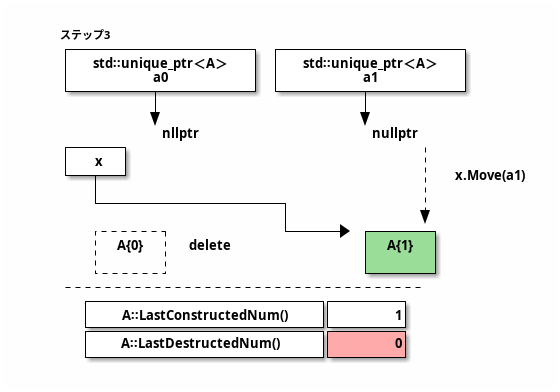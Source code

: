 @startditaa
    ステップ3
    +------------------+ +------------------+
    |std꞉꞉unique_ptr＜A＞| |std꞉꞉unique_ptr＜A＞|
    |        a0        | |        a1        |
    +--------+---------+ +--------+---------+
             |                    |
             V                    v
             nllptr               nullptr
    +-----+                             :
    |  x  |                             |
    +--+--+                             | x.Move(a1)
       |                                |
       +------------------+             |
                          |             v
       +-=----+           +-----> +------+
       | A{0} | delete            | A{1} |
       | cGRE |                   | cGRE |
       +------+                   +------+

    -=-----------------------------------
      +-----------------------+-------+
      |A꞉꞉LastConstructedNum()|      1|
      +-----------------------+-------+
      |A꞉꞉LastDestructedNum() |cPNK  0|
      +-----------------------+-------+
@endditaa
